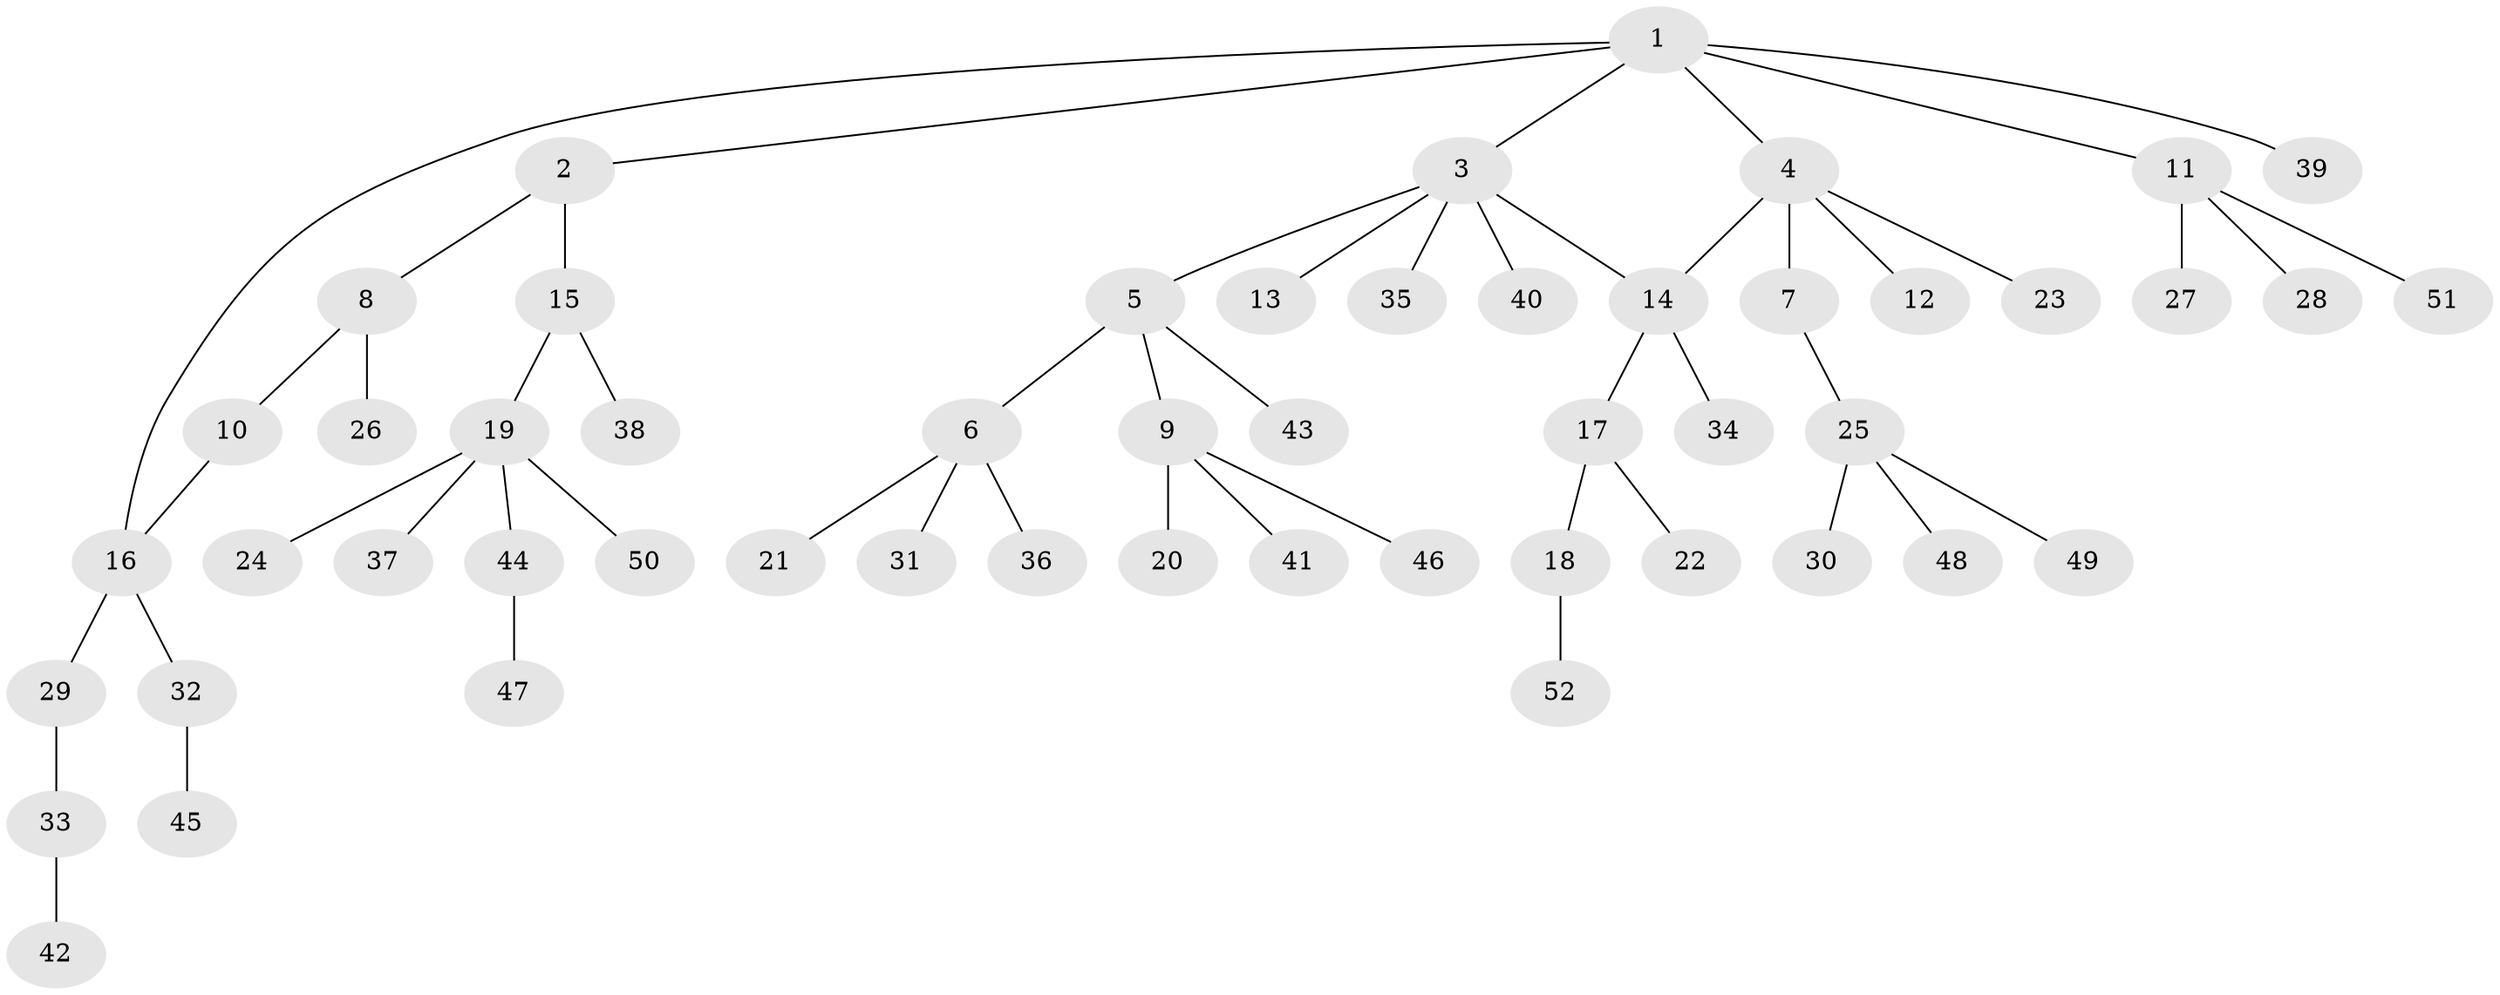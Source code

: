 // Generated by graph-tools (version 1.1) at 2025/10/02/27/25 16:10:55]
// undirected, 52 vertices, 53 edges
graph export_dot {
graph [start="1"]
  node [color=gray90,style=filled];
  1;
  2;
  3;
  4;
  5;
  6;
  7;
  8;
  9;
  10;
  11;
  12;
  13;
  14;
  15;
  16;
  17;
  18;
  19;
  20;
  21;
  22;
  23;
  24;
  25;
  26;
  27;
  28;
  29;
  30;
  31;
  32;
  33;
  34;
  35;
  36;
  37;
  38;
  39;
  40;
  41;
  42;
  43;
  44;
  45;
  46;
  47;
  48;
  49;
  50;
  51;
  52;
  1 -- 2;
  1 -- 3;
  1 -- 4;
  1 -- 11;
  1 -- 39;
  1 -- 16;
  2 -- 8;
  2 -- 15;
  3 -- 5;
  3 -- 13;
  3 -- 14;
  3 -- 35;
  3 -- 40;
  4 -- 7;
  4 -- 12;
  4 -- 23;
  4 -- 14;
  5 -- 6;
  5 -- 9;
  5 -- 43;
  6 -- 21;
  6 -- 31;
  6 -- 36;
  7 -- 25;
  8 -- 10;
  8 -- 26;
  9 -- 20;
  9 -- 41;
  9 -- 46;
  10 -- 16;
  11 -- 27;
  11 -- 28;
  11 -- 51;
  14 -- 17;
  14 -- 34;
  15 -- 19;
  15 -- 38;
  16 -- 29;
  16 -- 32;
  17 -- 18;
  17 -- 22;
  18 -- 52;
  19 -- 24;
  19 -- 37;
  19 -- 44;
  19 -- 50;
  25 -- 30;
  25 -- 48;
  25 -- 49;
  29 -- 33;
  32 -- 45;
  33 -- 42;
  44 -- 47;
}
